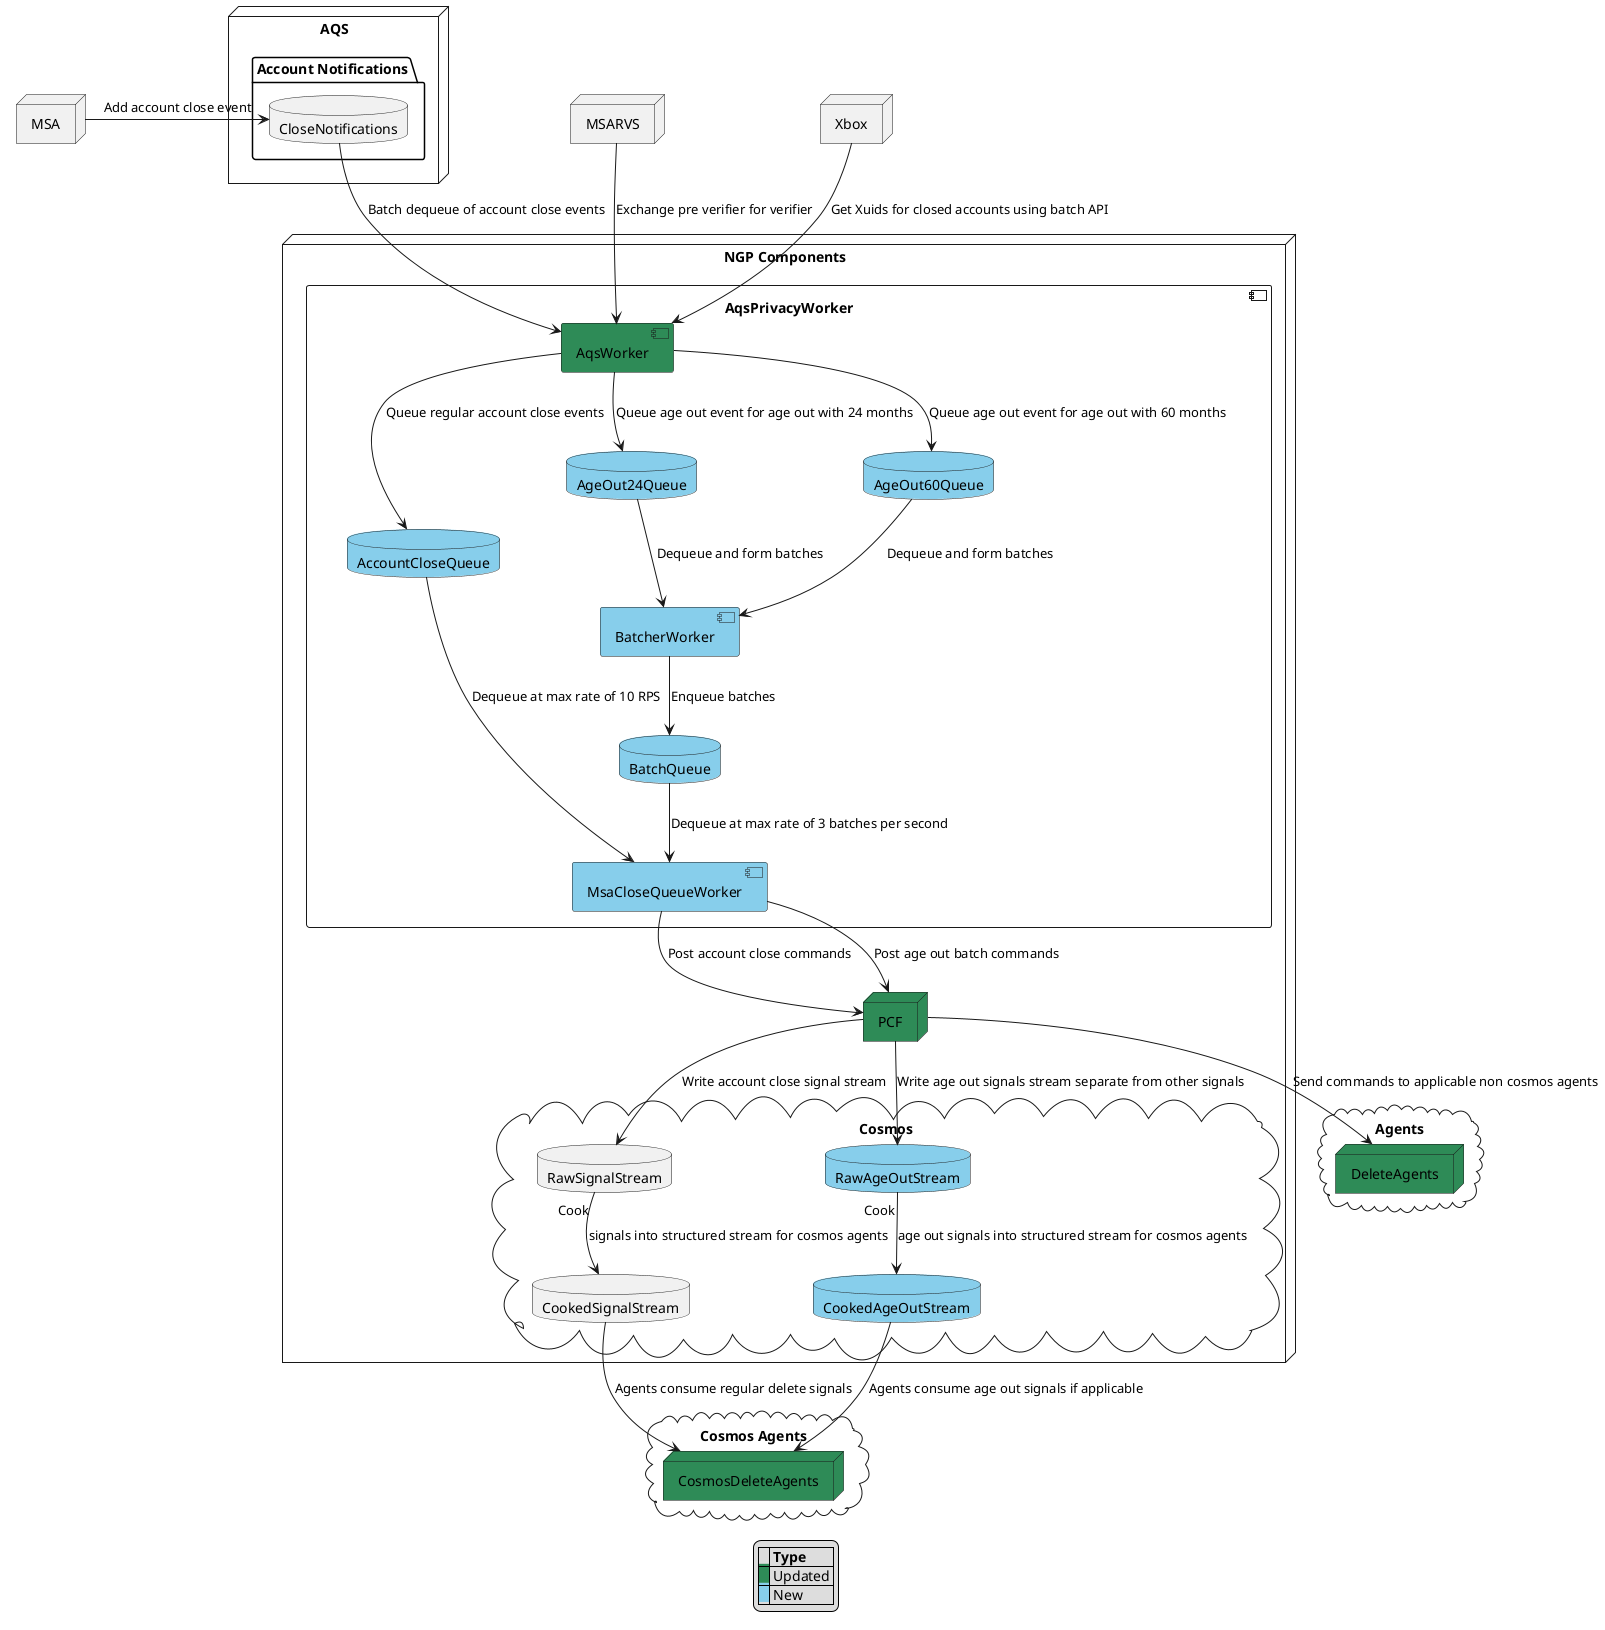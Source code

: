 @startuml QueueChanges

node MSA

node AQS {
    folder "Account Notifications" {
        database CloseNotifications
    }
}

node MSARVS

node "NGP Components" {
    component AqsPrivacyWorker {
        [AqsWorker] #SeaGreen
        [BatcherWorker] #SkyBlue
        [MsaCloseQueueWorker] #SkyBlue

        database AccountCloseQueue #SkyBlue
        database AgeOut24Queue #SkyBlue
        database AgeOut60Queue #SkyBlue
        database BatchQueue #SkyBlue

    }

    node PCF #SeaGreen

    cloud "Cosmos" {
        database RawSignalStream
        database RawAgeOutStream #SkyBlue
        database CookedSignalStream
        database CookedAgeOutStream #SkyBlue
    }
}

node Xbox

cloud "Agents" {
    node DeleteAgents #SeaGreen
}

cloud "Cosmos Agents" {
    node CosmosDeleteAgents #SeaGreen
}

MSA -> CloseNotifications : Add account close event
CloseNotifications --> AqsWorker : Batch dequeue of account close events

Xbox --> AqsWorker : Get Xuids for closed accounts using batch API
MSARVS --> AqsWorker : Exchange pre verifier for verifier

AqsWorker --> AccountCloseQueue : Queue regular account close events
AqsWorker --> AgeOut24Queue : Queue age out event for age out with 24 months
AqsWorker --> AgeOut60Queue : Queue age out event for age out with 60 months

AccountCloseQueue --> MsaCloseQueueWorker : Dequeue at max rate of 10 RPS

AgeOut24Queue --> BatcherWorker : Dequeue and form batches
AgeOut60Queue --> BatcherWorker : Dequeue and form batches
BatcherWorker --> BatchQueue : Enqueue batches
BatchQueue --> MsaCloseQueueWorker : Dequeue at max rate of 3 batches per second

MsaCloseQueueWorker --> PCF : Post account close commands
MsaCloseQueueWorker --> PCF : Post age out batch commands

PCF --> DeleteAgents : Send commands to applicable non cosmos agents

PCF --> RawSignalStream : Write account close signal stream
PCF --> RawAgeOutStream : Write age out signals stream separate from other signals
RawSignalStream --> CookedSignalStream : "Cook" signals into structured stream for cosmos agents
RawAgeOutStream --> CookedAgeOutStream : "Cook" age out signals into structured stream for cosmos agents

CookedSignalStream --> CosmosDeleteAgents : Agents consume regular delete signals
CookedAgeOutStream --> CosmosDeleteAgents : Agents consume age out signals if applicable

legend
|= |= Type |
|<back:SeaGreen>   </back>| Updated |
|<back:SkyBlue>   </back>| New |
endlegend

@enduml
